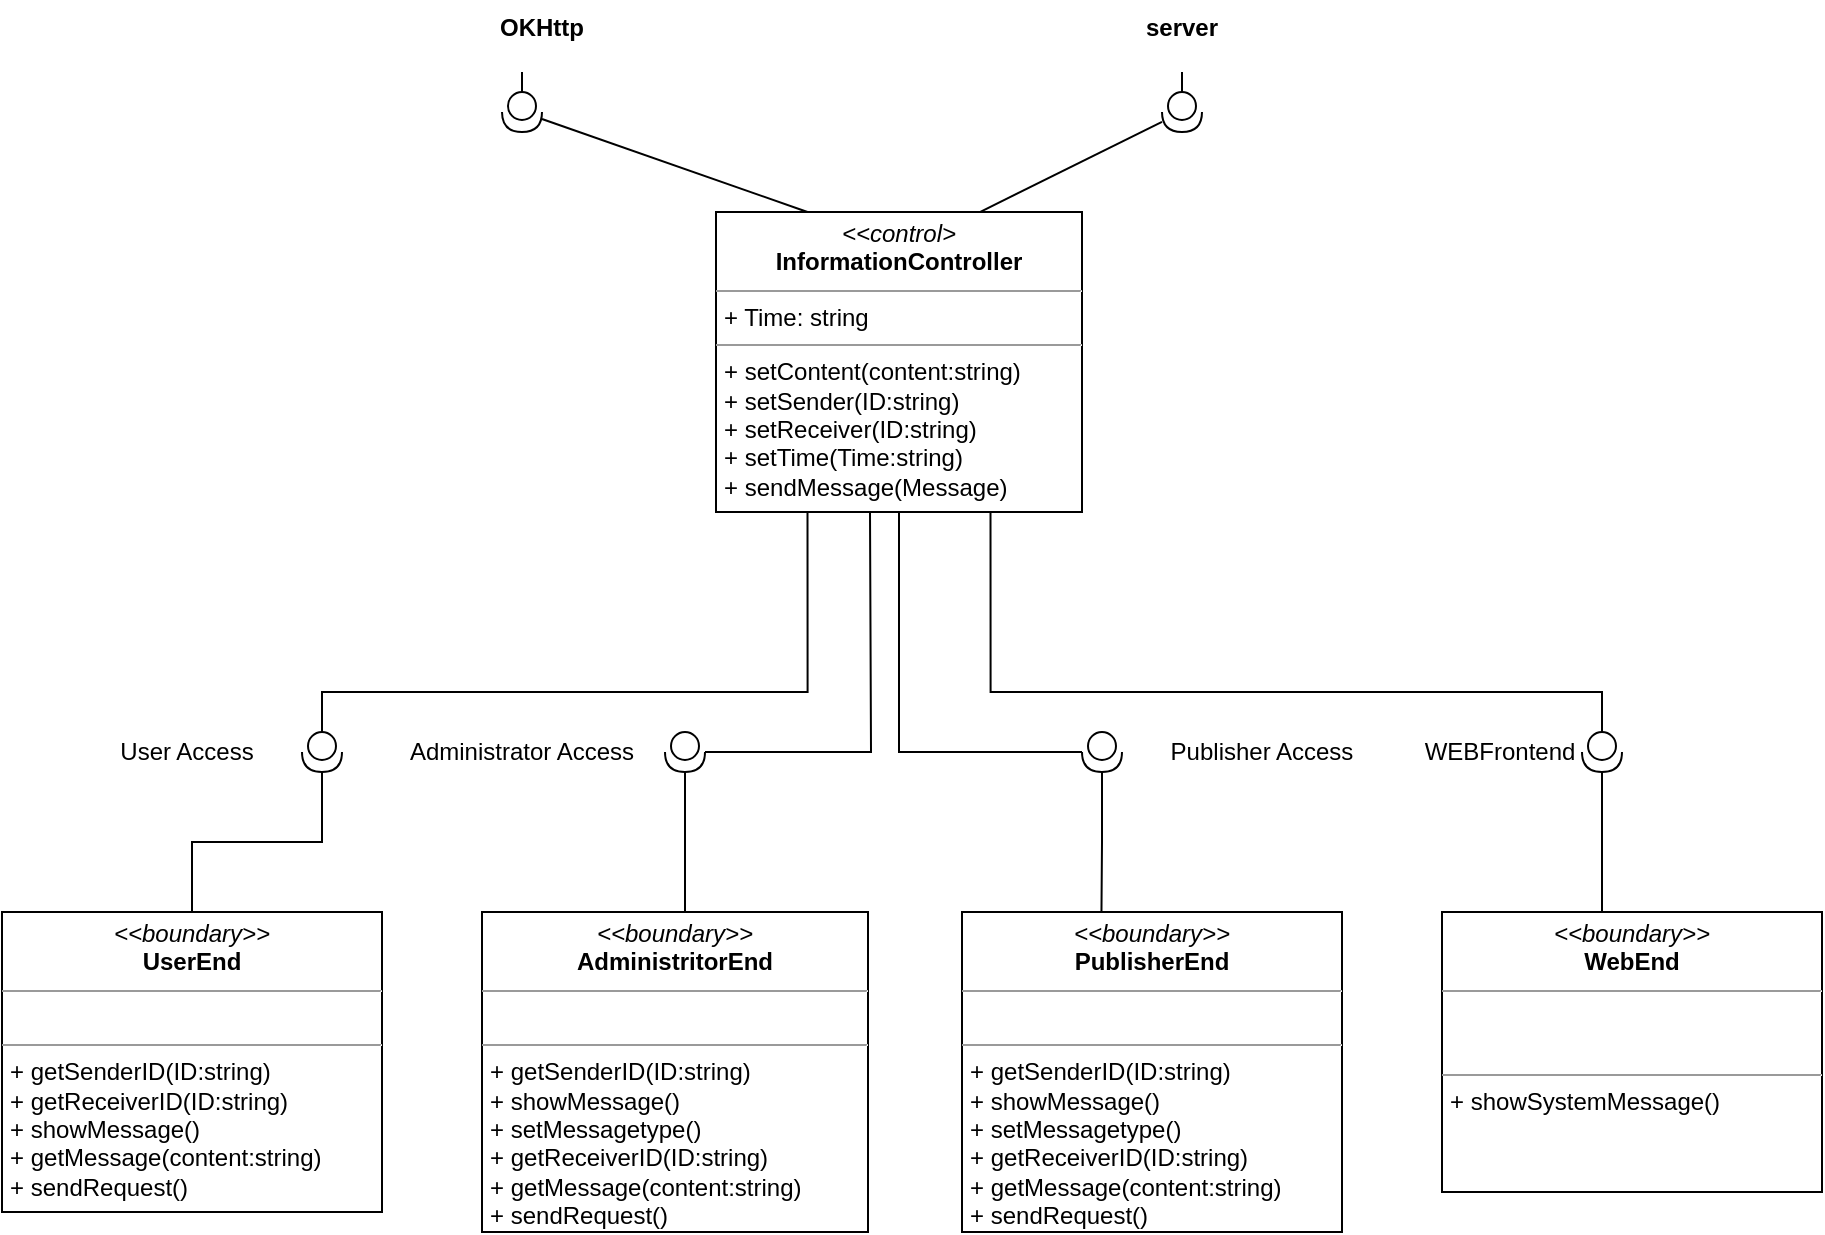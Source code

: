 <mxfile version="10.6.9" type="device"><diagram id="AgqcYPyPJ9qqSEwWORTG" name="第 1 页"><mxGraphModel dx="1581" dy="418" grid="1" gridSize="10" guides="1" tooltips="1" connect="1" arrows="1" fold="1" page="1" pageScale="1" pageWidth="827" pageHeight="1169" math="0" shadow="0"><root><mxCell id="0"/><mxCell id="1" parent="0"/><mxCell id="p2ndZCdzre15oQNJHdM1-9" style="rounded=0;orthogonalLoop=1;jettySize=auto;html=1;endArrow=none;endFill=0;entryX=0.25;entryY=0;entryDx=0;entryDy=0;" parent="1" source="p2ndZCdzre15oQNJHdM1-1" target="p2ndZCdzre15oQNJHdM1-8" edge="1"><mxGeometry relative="1" as="geometry"/></mxCell><mxCell id="p2ndZCdzre15oQNJHdM1-27" style="edgeStyle=none;rounded=0;orthogonalLoop=1;jettySize=auto;html=1;endArrow=none;endFill=0;" parent="1" source="p2ndZCdzre15oQNJHdM1-1" edge="1"><mxGeometry relative="1" as="geometry"><mxPoint x="240" y="70" as="targetPoint"/></mxGeometry></mxCell><mxCell id="p2ndZCdzre15oQNJHdM1-1" value="" style="shape=providedRequiredInterface;html=1;verticalLabelPosition=bottom;rotation=90;" parent="1" vertex="1"><mxGeometry x="230" y="80" width="20" height="20" as="geometry"/></mxCell><mxCell id="p2ndZCdzre15oQNJHdM1-2" value="OKHttp" style="text;align=center;fontStyle=1;verticalAlign=middle;spacingLeft=3;spacingRight=3;strokeColor=none;rotatable=0;points=[[0,0.5],[1,0.5]];portConstraint=eastwest;" parent="1" vertex="1"><mxGeometry x="210" y="34" width="80" height="26" as="geometry"/></mxCell><mxCell id="p2ndZCdzre15oQNJHdM1-10" style="rounded=0;orthogonalLoop=1;jettySize=auto;html=1;entryX=0.71;entryY=0.007;entryDx=0;entryDy=0;entryPerimeter=0;endArrow=none;endFill=0;" parent="1" source="p2ndZCdzre15oQNJHdM1-4" target="p2ndZCdzre15oQNJHdM1-8" edge="1"><mxGeometry relative="1" as="geometry"/></mxCell><mxCell id="p2ndZCdzre15oQNJHdM1-24" style="edgeStyle=none;rounded=0;orthogonalLoop=1;jettySize=auto;html=1;endArrow=none;endFill=0;" parent="1" source="p2ndZCdzre15oQNJHdM1-4" edge="1"><mxGeometry relative="1" as="geometry"><mxPoint x="570" y="70" as="targetPoint"/></mxGeometry></mxCell><mxCell id="p2ndZCdzre15oQNJHdM1-4" value="" style="shape=providedRequiredInterface;html=1;verticalLabelPosition=bottom;rotation=90;" parent="1" vertex="1"><mxGeometry x="560" y="80" width="20" height="20" as="geometry"/></mxCell><mxCell id="p2ndZCdzre15oQNJHdM1-5" value="server" style="text;align=center;fontStyle=1;verticalAlign=middle;spacingLeft=3;spacingRight=3;strokeColor=none;rotatable=0;points=[[0,0.5],[1,0.5]];portConstraint=eastwest;" parent="1" vertex="1"><mxGeometry x="530" y="34" width="80" height="26" as="geometry"/></mxCell><mxCell id="p2ndZCdzre15oQNJHdM1-8" value="&lt;p style=&quot;margin: 0px ; margin-top: 4px ; text-align: center&quot;&gt;&lt;i&gt;&amp;lt;&amp;lt;control&amp;gt;&lt;/i&gt;&lt;br&gt;&lt;b&gt;InformationController&lt;/b&gt;&lt;/p&gt;&lt;hr size=&quot;1&quot;&gt;&lt;p style=&quot;margin: 0px ; margin-left: 4px&quot;&gt;+ Time: string&lt;br&gt;&lt;/p&gt;&lt;hr size=&quot;1&quot;&gt;&lt;p style=&quot;margin: 0px ; margin-left: 4px&quot;&gt;+ setContent(content:string)&lt;/p&gt;&lt;p style=&quot;margin: 0px ; margin-left: 4px&quot;&gt;+ setSender(ID:string)&lt;/p&gt;&lt;p style=&quot;margin: 0px ; margin-left: 4px&quot;&gt;+ setReceiver(ID:string)&lt;/p&gt;&lt;p style=&quot;margin: 0px ; margin-left: 4px&quot;&gt;+ setTime(Time:string)&lt;/p&gt;&lt;p style=&quot;margin: 0px ; margin-left: 4px&quot;&gt;+ sendMessage(Message)&lt;/p&gt;" style="verticalAlign=top;align=left;overflow=fill;fontSize=12;fontFamily=Helvetica;html=1;" parent="1" vertex="1"><mxGeometry x="337" y="140" width="183" height="150" as="geometry"/></mxCell><mxCell id="p2ndZCdzre15oQNJHdM1-29" style="edgeStyle=orthogonalEdgeStyle;rounded=0;orthogonalLoop=1;jettySize=auto;html=1;entryX=0.25;entryY=1;entryDx=0;entryDy=0;endArrow=none;endFill=0;" parent="1" source="p2ndZCdzre15oQNJHdM1-11" target="p2ndZCdzre15oQNJHdM1-8" edge="1"><mxGeometry relative="1" as="geometry"><Array as="points"><mxPoint x="140" y="380"/><mxPoint x="383" y="380"/></Array></mxGeometry></mxCell><mxCell id="p2ndZCdzre15oQNJHdM1-11" value="" style="shape=providedRequiredInterface;html=1;verticalLabelPosition=bottom;rotation=90;" parent="1" vertex="1"><mxGeometry x="130" y="400" width="20" height="20" as="geometry"/></mxCell><mxCell id="p2ndZCdzre15oQNJHdM1-31" style="edgeStyle=orthogonalEdgeStyle;rounded=0;orthogonalLoop=1;jettySize=auto;html=1;endArrow=none;endFill=0;" parent="1" source="p2ndZCdzre15oQNJHdM1-12" edge="1"><mxGeometry relative="1" as="geometry"><mxPoint x="414" y="290" as="targetPoint"/></mxGeometry></mxCell><mxCell id="p2ndZCdzre15oQNJHdM1-32" style="edgeStyle=orthogonalEdgeStyle;rounded=0;orthogonalLoop=1;jettySize=auto;html=1;entryX=0.526;entryY=0.063;entryDx=0;entryDy=0;entryPerimeter=0;endArrow=none;endFill=0;" parent="1" source="p2ndZCdzre15oQNJHdM1-12" target="p2ndZCdzre15oQNJHdM1-19" edge="1"><mxGeometry relative="1" as="geometry"/></mxCell><mxCell id="p2ndZCdzre15oQNJHdM1-12" value="" style="shape=providedRequiredInterface;html=1;verticalLabelPosition=bottom;rotation=90;" parent="1" vertex="1"><mxGeometry x="311.5" y="400" width="20" height="20" as="geometry"/></mxCell><mxCell id="p2ndZCdzre15oQNJHdM1-33" style="edgeStyle=orthogonalEdgeStyle;rounded=0;orthogonalLoop=1;jettySize=auto;html=1;entryX=0.5;entryY=1;entryDx=0;entryDy=0;endArrow=none;endFill=0;" parent="1" source="p2ndZCdzre15oQNJHdM1-13" target="p2ndZCdzre15oQNJHdM1-8" edge="1"><mxGeometry relative="1" as="geometry"><Array as="points"><mxPoint x="429" y="410"/></Array></mxGeometry></mxCell><mxCell id="p2ndZCdzre15oQNJHdM1-34" style="edgeStyle=orthogonalEdgeStyle;rounded=0;orthogonalLoop=1;jettySize=auto;html=1;entryX=0.367;entryY=0.004;entryDx=0;entryDy=0;entryPerimeter=0;endArrow=none;endFill=0;" parent="1" source="p2ndZCdzre15oQNJHdM1-13" target="p2ndZCdzre15oQNJHdM1-21" edge="1"><mxGeometry relative="1" as="geometry"/></mxCell><mxCell id="p2ndZCdzre15oQNJHdM1-13" value="" style="shape=providedRequiredInterface;html=1;verticalLabelPosition=bottom;rotation=90;" parent="1" vertex="1"><mxGeometry x="520" y="400" width="20" height="20" as="geometry"/></mxCell><mxCell id="p2ndZCdzre15oQNJHdM1-35" style="edgeStyle=orthogonalEdgeStyle;rounded=0;orthogonalLoop=1;jettySize=auto;html=1;entryX=0.75;entryY=1;entryDx=0;entryDy=0;endArrow=none;endFill=0;" parent="1" source="p2ndZCdzre15oQNJHdM1-15" target="p2ndZCdzre15oQNJHdM1-8" edge="1"><mxGeometry relative="1" as="geometry"><Array as="points"><mxPoint x="780" y="380"/><mxPoint x="474" y="380"/></Array></mxGeometry></mxCell><mxCell id="p2ndZCdzre15oQNJHdM1-36" style="edgeStyle=orthogonalEdgeStyle;rounded=0;orthogonalLoop=1;jettySize=auto;html=1;entryX=0.421;entryY=0.071;entryDx=0;entryDy=0;entryPerimeter=0;endArrow=none;endFill=0;" parent="1" source="p2ndZCdzre15oQNJHdM1-15" target="p2ndZCdzre15oQNJHdM1-23" edge="1"><mxGeometry relative="1" as="geometry"/></mxCell><mxCell id="p2ndZCdzre15oQNJHdM1-15" value="" style="shape=providedRequiredInterface;html=1;verticalLabelPosition=bottom;rotation=90;" parent="1" vertex="1"><mxGeometry x="770" y="400" width="20" height="20" as="geometry"/></mxCell><mxCell id="p2ndZCdzre15oQNJHdM1-30" style="edgeStyle=orthogonalEdgeStyle;rounded=0;orthogonalLoop=1;jettySize=auto;html=1;entryX=1;entryY=0.5;entryDx=0;entryDy=0;entryPerimeter=0;endArrow=none;endFill=0;" parent="1" source="p2ndZCdzre15oQNJHdM1-17" target="p2ndZCdzre15oQNJHdM1-11" edge="1"><mxGeometry relative="1" as="geometry"/></mxCell><mxCell id="p2ndZCdzre15oQNJHdM1-17" value="&lt;p style=&quot;margin: 0px ; margin-top: 4px ; text-align: center&quot;&gt;&lt;i&gt;&amp;lt;&amp;lt;boundary&amp;gt;&amp;gt;&lt;/i&gt;&lt;br&gt;&lt;b&gt;UserEnd&lt;/b&gt;&lt;/p&gt;&lt;hr size=&quot;1&quot;&gt;&lt;p style=&quot;margin: 0px ; margin-left: 4px&quot;&gt;&lt;br&gt;&lt;/p&gt;&lt;hr size=&quot;1&quot;&gt;&lt;p style=&quot;margin: 0px ; margin-left: 4px&quot;&gt;+ getSenderID(ID:string)&lt;/p&gt;&lt;p style=&quot;margin: 0px ; margin-left: 4px&quot;&gt;+ getReceiverID(ID:string)&lt;/p&gt;&lt;p style=&quot;margin: 0px ; margin-left: 4px&quot;&gt;+ showMessage()&lt;br&gt;+ getMessage(content:string)&lt;/p&gt;&lt;p style=&quot;margin: 0px ; margin-left: 4px&quot;&gt;+ sendRequest()&lt;/p&gt;" style="verticalAlign=top;align=left;overflow=fill;fontSize=12;fontFamily=Helvetica;html=1;" parent="1" vertex="1"><mxGeometry x="-20" y="490" width="190" height="150" as="geometry"/></mxCell><mxCell id="p2ndZCdzre15oQNJHdM1-19" value="&lt;p style=&quot;margin: 0px ; margin-top: 4px ; text-align: center&quot;&gt;&lt;i&gt;&amp;lt;&amp;lt;boundary&amp;gt;&amp;gt;&lt;/i&gt;&lt;br&gt;&lt;b&gt;AdministritorEnd&lt;/b&gt;&lt;/p&gt;&lt;hr size=&quot;1&quot;&gt;&lt;p style=&quot;margin: 0px ; margin-left: 4px&quot;&gt;&lt;br&gt;&lt;/p&gt;&lt;hr size=&quot;1&quot;&gt;&lt;p style=&quot;margin: 0px ; margin-left: 4px&quot;&gt;+ getSenderID(ID:string)&lt;/p&gt;&lt;p style=&quot;margin: 0px ; margin-left: 4px&quot;&gt;+ showMessage()&lt;/p&gt;&lt;p style=&quot;margin: 0px ; margin-left: 4px&quot;&gt;+ setMessagetype()&lt;/p&gt;&lt;p style=&quot;margin: 0px ; margin-left: 4px&quot;&gt;+ getReceiverID(ID:string)&lt;br&gt;+ getMessage(content:string)&lt;/p&gt;&lt;p style=&quot;margin: 0px ; margin-left: 4px&quot;&gt;+ sendRequest()&lt;/p&gt;" style="verticalAlign=top;align=left;overflow=fill;fontSize=12;fontFamily=Helvetica;html=1;" parent="1" vertex="1"><mxGeometry x="220" y="490" width="193" height="160" as="geometry"/></mxCell><mxCell id="p2ndZCdzre15oQNJHdM1-21" value="&lt;p style=&quot;margin: 0px ; margin-top: 4px ; text-align: center&quot;&gt;&lt;i&gt;&amp;lt;&amp;lt;boundary&amp;gt;&amp;gt;&lt;/i&gt;&lt;br&gt;&lt;b&gt;PublisherEnd&lt;/b&gt;&lt;/p&gt;&lt;hr size=&quot;1&quot;&gt;&lt;p style=&quot;margin: 0px ; margin-left: 4px&quot;&gt;&lt;br&gt;&lt;/p&gt;&lt;hr size=&quot;1&quot;&gt;&lt;p style=&quot;margin: 0px ; margin-left: 4px&quot;&gt;+ getSenderID(ID:string)&lt;/p&gt;&lt;p style=&quot;margin: 0px ; margin-left: 4px&quot;&gt;+ showMessage()&lt;/p&gt;&lt;p style=&quot;margin: 0px ; margin-left: 4px&quot;&gt;+ setMessagetype()&lt;/p&gt;&lt;p style=&quot;margin: 0px ; margin-left: 4px&quot;&gt;+ getReceiverID(ID:string)&lt;br&gt;+ getMessage(content:string)&lt;/p&gt;&lt;p style=&quot;margin: 0px ; margin-left: 4px&quot;&gt;+ sendRequest()&lt;/p&gt;" style="verticalAlign=top;align=left;overflow=fill;fontSize=12;fontFamily=Helvetica;html=1;" parent="1" vertex="1"><mxGeometry x="460" y="490" width="190" height="160" as="geometry"/></mxCell><mxCell id="p2ndZCdzre15oQNJHdM1-23" value="&lt;p style=&quot;margin: 0px ; margin-top: 4px ; text-align: center&quot;&gt;&lt;i&gt;&amp;lt;&amp;lt;boundary&amp;gt;&amp;gt;&lt;/i&gt;&lt;br&gt;&lt;b&gt;WebEnd&lt;/b&gt;&lt;/p&gt;&lt;hr size=&quot;1&quot;&gt;&lt;p style=&quot;margin: 0px ; margin-left: 4px&quot;&gt;&lt;br&gt;&lt;br&gt;&lt;/p&gt;&lt;hr size=&quot;1&quot;&gt;&lt;p style=&quot;margin: 0px ; margin-left: 4px&quot;&gt;+ showSystemMessage()&lt;br&gt;&lt;br&gt;&lt;/p&gt;" style="verticalAlign=top;align=left;overflow=fill;fontSize=12;fontFamily=Helvetica;html=1;" parent="1" vertex="1"><mxGeometry x="700" y="490" width="190" height="140" as="geometry"/></mxCell><mxCell id="cmLg6Q3aYq-x-N4vm72Q-1" value="WEBFrontend" style="text;html=1;strokeColor=none;fillColor=none;align=center;verticalAlign=middle;whiteSpace=wrap;rounded=0;" vertex="1" parent="1"><mxGeometry x="709" y="400" width="40" height="20" as="geometry"/></mxCell><mxCell id="cmLg6Q3aYq-x-N4vm72Q-2" value="User Access" style="text;html=1;strokeColor=none;fillColor=none;align=center;verticalAlign=middle;whiteSpace=wrap;rounded=0;" vertex="1" parent="1"><mxGeometry x="30" y="400" width="85" height="20" as="geometry"/></mxCell><mxCell id="cmLg6Q3aYq-x-N4vm72Q-3" value="Administrator Access" style="text;html=1;strokeColor=none;fillColor=none;align=center;verticalAlign=middle;whiteSpace=wrap;rounded=0;" vertex="1" parent="1"><mxGeometry x="180" y="400" width="120" height="20" as="geometry"/></mxCell><mxCell id="cmLg6Q3aYq-x-N4vm72Q-5" value="Publisher Access" style="text;html=1;strokeColor=none;fillColor=none;align=center;verticalAlign=middle;whiteSpace=wrap;rounded=0;" vertex="1" parent="1"><mxGeometry x="550" y="400" width="120" height="20" as="geometry"/></mxCell></root></mxGraphModel></diagram></mxfile>